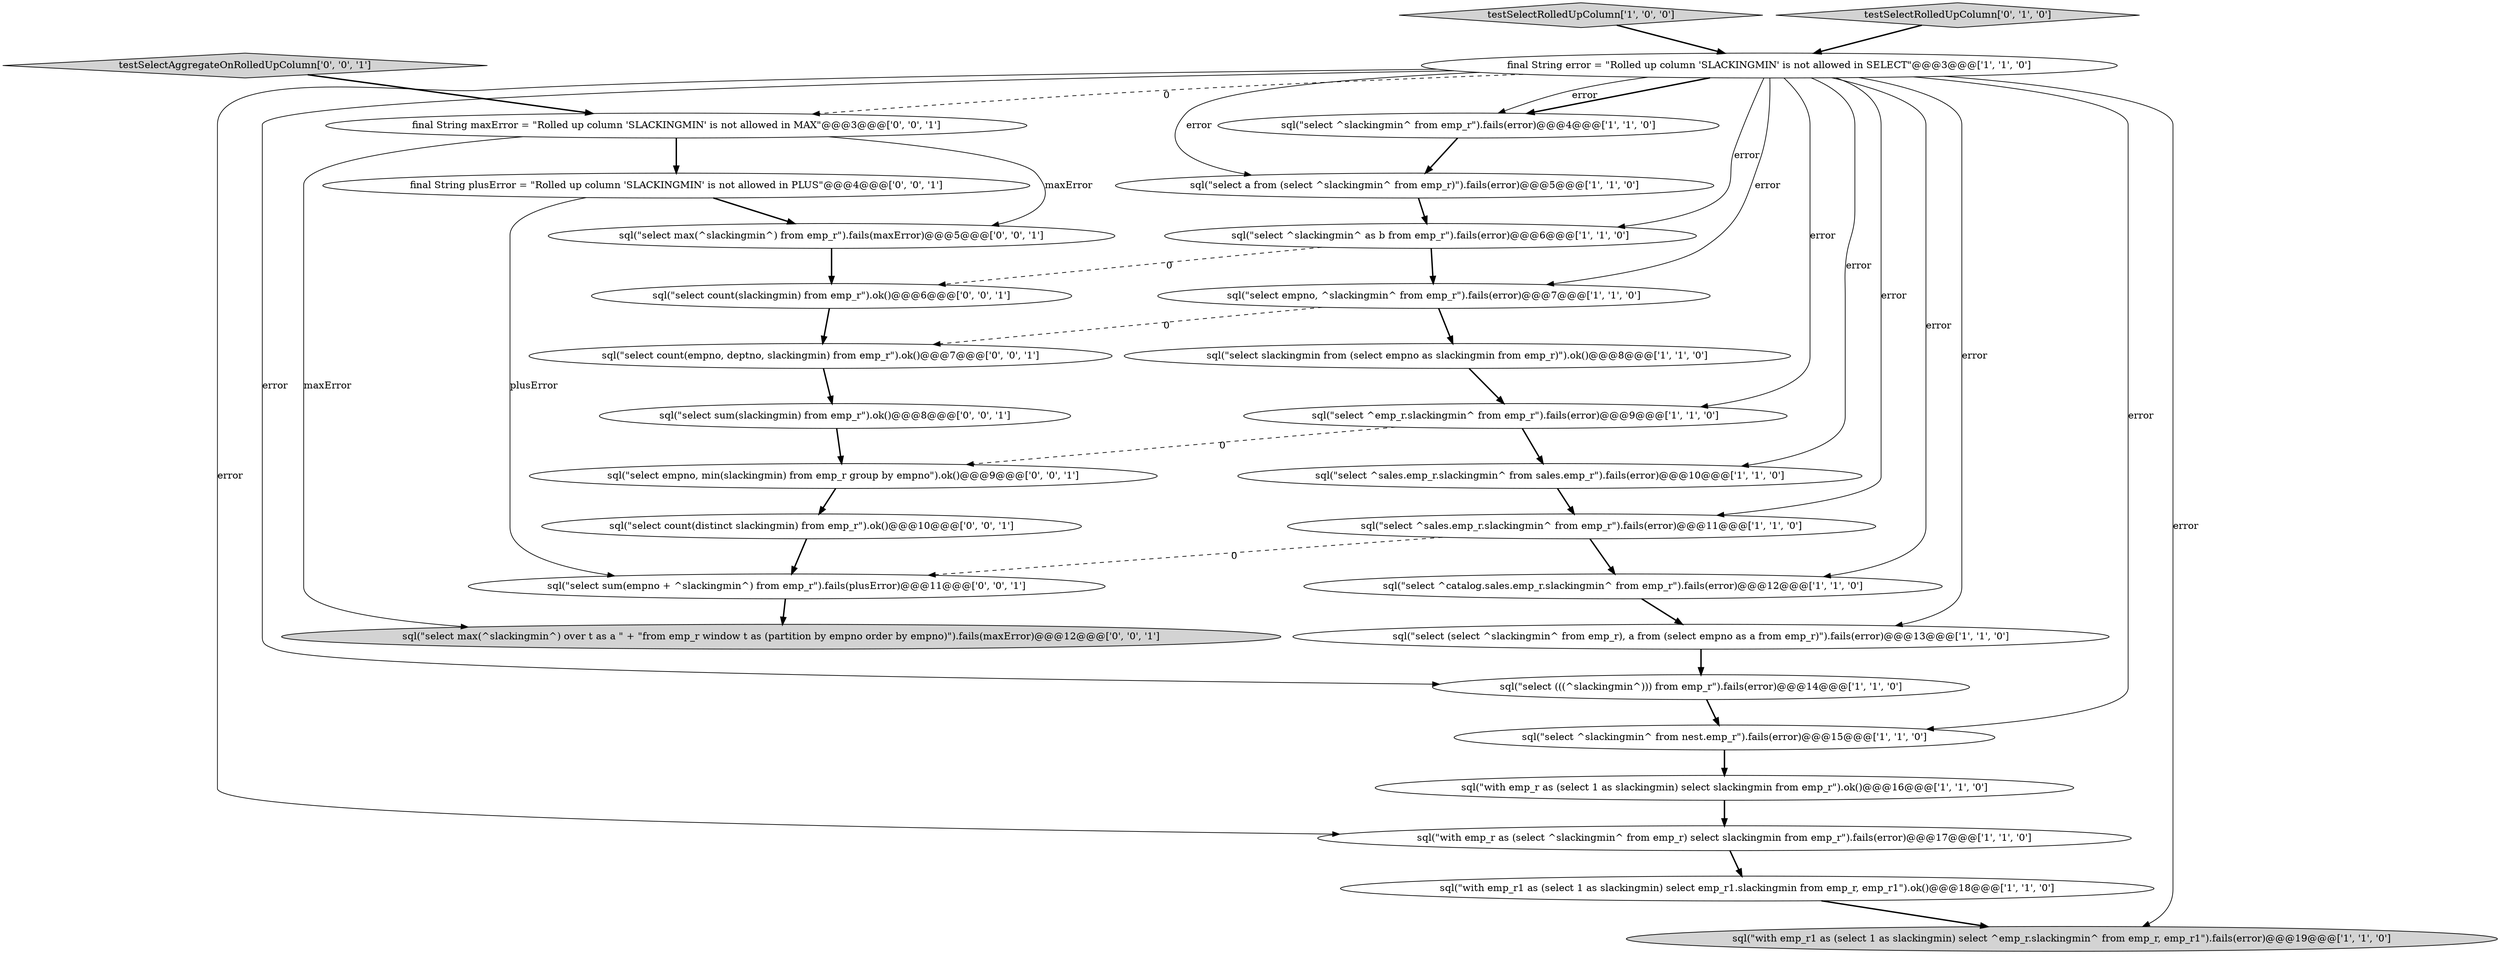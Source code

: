 digraph {
19 [style = filled, label = "sql(\"select empno, min(slackingmin) from emp_r group by empno\").ok()@@@9@@@['0', '0', '1']", fillcolor = white, shape = ellipse image = "AAA0AAABBB3BBB"];
8 [style = filled, label = "sql(\"select ^catalog.sales.emp_r.slackingmin^ from emp_r\").fails(error)@@@12@@@['1', '1', '0']", fillcolor = white, shape = ellipse image = "AAA0AAABBB1BBB"];
24 [style = filled, label = "testSelectAggregateOnRolledUpColumn['0', '0', '1']", fillcolor = lightgray, shape = diamond image = "AAA0AAABBB3BBB"];
2 [style = filled, label = "sql(\"select empno, ^slackingmin^ from emp_r\").fails(error)@@@7@@@['1', '1', '0']", fillcolor = white, shape = ellipse image = "AAA0AAABBB1BBB"];
28 [style = filled, label = "sql(\"select sum(slackingmin) from emp_r\").ok()@@@8@@@['0', '0', '1']", fillcolor = white, shape = ellipse image = "AAA0AAABBB3BBB"];
21 [style = filled, label = "sql(\"select count(empno, deptno, slackingmin) from emp_r\").ok()@@@7@@@['0', '0', '1']", fillcolor = white, shape = ellipse image = "AAA0AAABBB3BBB"];
0 [style = filled, label = "sql(\"select ^sales.emp_r.slackingmin^ from sales.emp_r\").fails(error)@@@10@@@['1', '1', '0']", fillcolor = white, shape = ellipse image = "AAA0AAABBB1BBB"];
13 [style = filled, label = "sql(\"with emp_r as (select 1 as slackingmin) select slackingmin from emp_r\").ok()@@@16@@@['1', '1', '0']", fillcolor = white, shape = ellipse image = "AAA0AAABBB1BBB"];
10 [style = filled, label = "sql(\"with emp_r1 as (select 1 as slackingmin) select emp_r1.slackingmin from emp_r, emp_r1\").ok()@@@18@@@['1', '1', '0']", fillcolor = white, shape = ellipse image = "AAA0AAABBB1BBB"];
22 [style = filled, label = "final String maxError = \"Rolled up column 'SLACKINGMIN' is not allowed in MAX\"@@@3@@@['0', '0', '1']", fillcolor = white, shape = ellipse image = "AAA0AAABBB3BBB"];
16 [style = filled, label = "final String error = \"Rolled up column 'SLACKINGMIN' is not allowed in SELECT\"@@@3@@@['1', '1', '0']", fillcolor = white, shape = ellipse image = "AAA0AAABBB1BBB"];
11 [style = filled, label = "sql(\"select ^slackingmin^ from emp_r\").fails(error)@@@4@@@['1', '1', '0']", fillcolor = white, shape = ellipse image = "AAA0AAABBB1BBB"];
25 [style = filled, label = "sql(\"select max(^slackingmin^) over t as a \" + \"from emp_r window t as (partition by empno order by empno)\").fails(maxError)@@@12@@@['0', '0', '1']", fillcolor = lightgray, shape = ellipse image = "AAA0AAABBB3BBB"];
14 [style = filled, label = "sql(\"select ^slackingmin^ from nest.emp_r\").fails(error)@@@15@@@['1', '1', '0']", fillcolor = white, shape = ellipse image = "AAA0AAABBB1BBB"];
6 [style = filled, label = "sql(\"select ^sales.emp_r.slackingmin^ from emp_r\").fails(error)@@@11@@@['1', '1', '0']", fillcolor = white, shape = ellipse image = "AAA0AAABBB1BBB"];
3 [style = filled, label = "testSelectRolledUpColumn['1', '0', '0']", fillcolor = lightgray, shape = diamond image = "AAA0AAABBB1BBB"];
7 [style = filled, label = "sql(\"with emp_r as (select ^slackingmin^ from emp_r) select slackingmin from emp_r\").fails(error)@@@17@@@['1', '1', '0']", fillcolor = white, shape = ellipse image = "AAA0AAABBB1BBB"];
12 [style = filled, label = "sql(\"select a from (select ^slackingmin^ from emp_r)\").fails(error)@@@5@@@['1', '1', '0']", fillcolor = white, shape = ellipse image = "AAA0AAABBB1BBB"];
23 [style = filled, label = "sql(\"select count(distinct slackingmin) from emp_r\").ok()@@@10@@@['0', '0', '1']", fillcolor = white, shape = ellipse image = "AAA0AAABBB3BBB"];
27 [style = filled, label = "sql(\"select sum(empno + ^slackingmin^) from emp_r\").fails(plusError)@@@11@@@['0', '0', '1']", fillcolor = white, shape = ellipse image = "AAA0AAABBB3BBB"];
1 [style = filled, label = "sql(\"select ^slackingmin^ as b from emp_r\").fails(error)@@@6@@@['1', '1', '0']", fillcolor = white, shape = ellipse image = "AAA0AAABBB1BBB"];
4 [style = filled, label = "sql(\"select slackingmin from (select empno as slackingmin from emp_r)\").ok()@@@8@@@['1', '1', '0']", fillcolor = white, shape = ellipse image = "AAA0AAABBB1BBB"];
17 [style = filled, label = "sql(\"select ^emp_r.slackingmin^ from emp_r\").fails(error)@@@9@@@['1', '1', '0']", fillcolor = white, shape = ellipse image = "AAA0AAABBB1BBB"];
29 [style = filled, label = "final String plusError = \"Rolled up column 'SLACKINGMIN' is not allowed in PLUS\"@@@4@@@['0', '0', '1']", fillcolor = white, shape = ellipse image = "AAA0AAABBB3BBB"];
9 [style = filled, label = "sql(\"with emp_r1 as (select 1 as slackingmin) select ^emp_r.slackingmin^ from emp_r, emp_r1\").fails(error)@@@19@@@['1', '1', '0']", fillcolor = lightgray, shape = ellipse image = "AAA0AAABBB1BBB"];
20 [style = filled, label = "sql(\"select max(^slackingmin^) from emp_r\").fails(maxError)@@@5@@@['0', '0', '1']", fillcolor = white, shape = ellipse image = "AAA0AAABBB3BBB"];
5 [style = filled, label = "sql(\"select (select ^slackingmin^ from emp_r), a from (select empno as a from emp_r)\").fails(error)@@@13@@@['1', '1', '0']", fillcolor = white, shape = ellipse image = "AAA0AAABBB1BBB"];
18 [style = filled, label = "testSelectRolledUpColumn['0', '1', '0']", fillcolor = lightgray, shape = diamond image = "AAA0AAABBB2BBB"];
26 [style = filled, label = "sql(\"select count(slackingmin) from emp_r\").ok()@@@6@@@['0', '0', '1']", fillcolor = white, shape = ellipse image = "AAA0AAABBB3BBB"];
15 [style = filled, label = "sql(\"select (((^slackingmin^))) from emp_r\").fails(error)@@@14@@@['1', '1', '0']", fillcolor = white, shape = ellipse image = "AAA0AAABBB1BBB"];
16->0 [style = solid, label="error"];
29->27 [style = solid, label="plusError"];
16->9 [style = solid, label="error"];
16->12 [style = solid, label="error"];
16->11 [style = bold, label=""];
4->17 [style = bold, label=""];
15->14 [style = bold, label=""];
23->27 [style = bold, label=""];
0->6 [style = bold, label=""];
16->1 [style = solid, label="error"];
7->10 [style = bold, label=""];
16->8 [style = solid, label="error"];
16->15 [style = solid, label="error"];
20->26 [style = bold, label=""];
1->26 [style = dashed, label="0"];
22->29 [style = bold, label=""];
5->15 [style = bold, label=""];
11->12 [style = bold, label=""];
22->20 [style = solid, label="maxError"];
3->16 [style = bold, label=""];
16->6 [style = solid, label="error"];
12->1 [style = bold, label=""];
22->25 [style = solid, label="maxError"];
2->4 [style = bold, label=""];
24->22 [style = bold, label=""];
21->28 [style = bold, label=""];
16->17 [style = solid, label="error"];
26->21 [style = bold, label=""];
29->20 [style = bold, label=""];
17->0 [style = bold, label=""];
16->14 [style = solid, label="error"];
8->5 [style = bold, label=""];
2->21 [style = dashed, label="0"];
6->27 [style = dashed, label="0"];
13->7 [style = bold, label=""];
19->23 [style = bold, label=""];
6->8 [style = bold, label=""];
28->19 [style = bold, label=""];
16->7 [style = solid, label="error"];
16->2 [style = solid, label="error"];
1->2 [style = bold, label=""];
10->9 [style = bold, label=""];
14->13 [style = bold, label=""];
16->11 [style = solid, label="error"];
27->25 [style = bold, label=""];
16->5 [style = solid, label="error"];
17->19 [style = dashed, label="0"];
16->22 [style = dashed, label="0"];
18->16 [style = bold, label=""];
}
